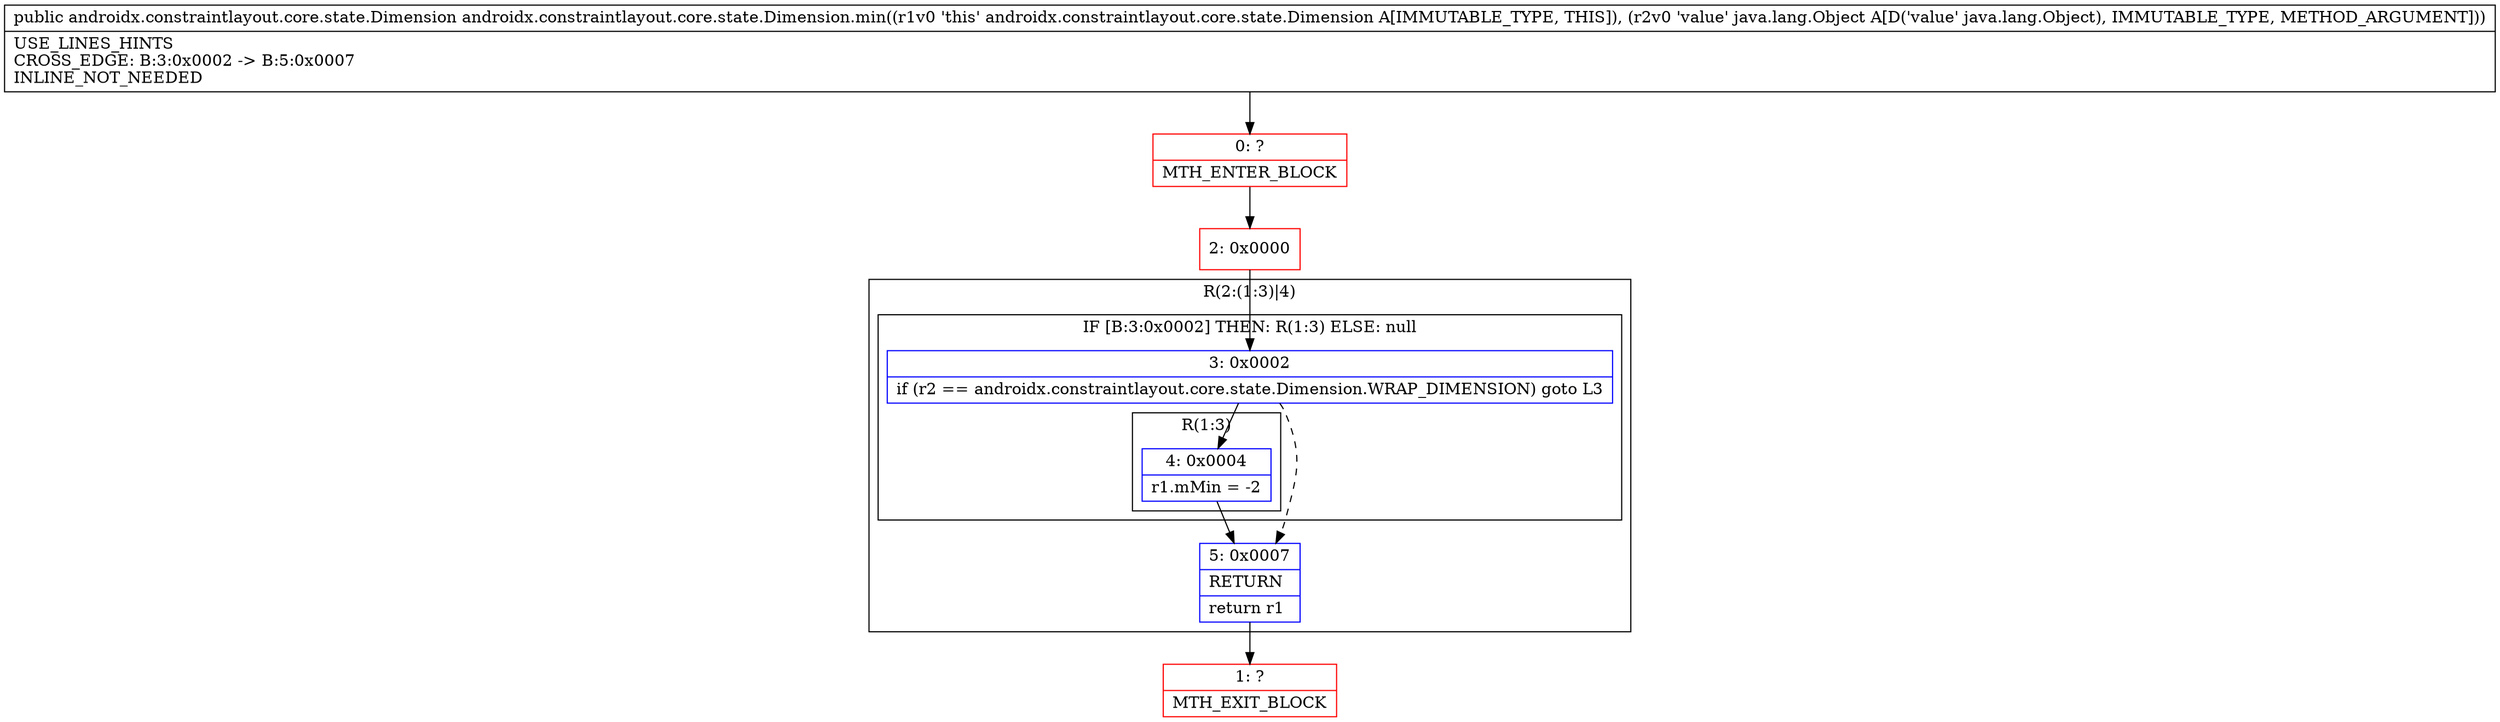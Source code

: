 digraph "CFG forandroidx.constraintlayout.core.state.Dimension.min(Ljava\/lang\/Object;)Landroidx\/constraintlayout\/core\/state\/Dimension;" {
subgraph cluster_Region_144321019 {
label = "R(2:(1:3)|4)";
node [shape=record,color=blue];
subgraph cluster_IfRegion_2059512764 {
label = "IF [B:3:0x0002] THEN: R(1:3) ELSE: null";
node [shape=record,color=blue];
Node_3 [shape=record,label="{3\:\ 0x0002|if (r2 == androidx.constraintlayout.core.state.Dimension.WRAP_DIMENSION) goto L3\l}"];
subgraph cluster_Region_179020010 {
label = "R(1:3)";
node [shape=record,color=blue];
Node_4 [shape=record,label="{4\:\ 0x0004|r1.mMin = \-2\l}"];
}
}
Node_5 [shape=record,label="{5\:\ 0x0007|RETURN\l|return r1\l}"];
}
Node_0 [shape=record,color=red,label="{0\:\ ?|MTH_ENTER_BLOCK\l}"];
Node_2 [shape=record,color=red,label="{2\:\ 0x0000}"];
Node_1 [shape=record,color=red,label="{1\:\ ?|MTH_EXIT_BLOCK\l}"];
MethodNode[shape=record,label="{public androidx.constraintlayout.core.state.Dimension androidx.constraintlayout.core.state.Dimension.min((r1v0 'this' androidx.constraintlayout.core.state.Dimension A[IMMUTABLE_TYPE, THIS]), (r2v0 'value' java.lang.Object A[D('value' java.lang.Object), IMMUTABLE_TYPE, METHOD_ARGUMENT]))  | USE_LINES_HINTS\lCROSS_EDGE: B:3:0x0002 \-\> B:5:0x0007\lINLINE_NOT_NEEDED\l}"];
MethodNode -> Node_0;Node_3 -> Node_4;
Node_3 -> Node_5[style=dashed];
Node_4 -> Node_5;
Node_5 -> Node_1;
Node_0 -> Node_2;
Node_2 -> Node_3;
}

